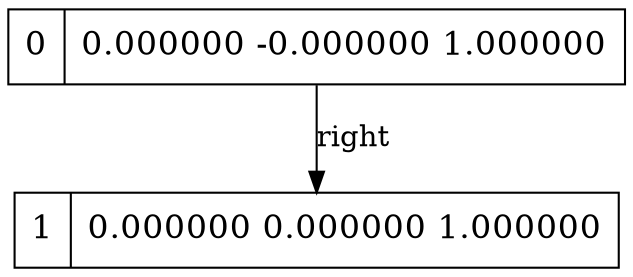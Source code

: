 digraph g { graph []; node [ fontsize="16" shape = "ellipse"]; edge [];"node0" [ label = "0 | 0.000000 -0.000000 1.000000 " shape = "record" ];"node1" [ label = "1 | 0.000000 0.000000 1.000000 " shape = "record" ];"node0"-> "node1" [ label = "right"];}